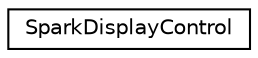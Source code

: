 digraph "Graphical Class Hierarchy"
{
 // LATEX_PDF_SIZE
  edge [fontname="Helvetica",fontsize="10",labelfontname="Helvetica",labelfontsize="10"];
  node [fontname="Helvetica",fontsize="10",shape=record];
  rankdir="LR";
  Node0 [label="SparkDisplayControl",height=0.2,width=0.4,color="black", fillcolor="white", style="filled",URL="$class_spark_display_control.html",tooltip=" "];
}
